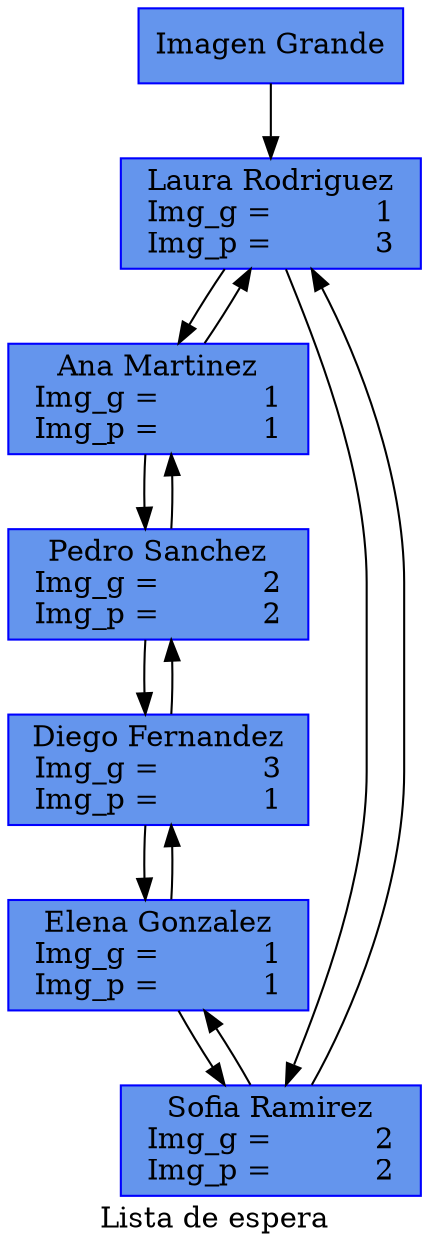  digraph lisat_espera {
 label= "Lista de espera";
     node [shape=box, style=filled, color=blue, fillcolor=cornflowerblue];
     "Node           4 " [label="Laura Rodriguez\n Img_g =           1 \n Img_p =           3 "];
     "Node           4 " -> "Node           5 ";
     "Node           4 " -> "Node           9 ";
     "Node_img           2 " [label="Imagen Grande"];
     "Node_img           2 " -> "Node           4 ";
     "Node           5 " [label="Ana Martinez\n Img_g =           1 \n Img_p =           1 "];
     "Node           5 " -> "Node           6 ";
     "Node           5 " -> "Node           4 ";
     "Node           6 " [label="Pedro Sanchez\n Img_g =           2 \n Img_p =           2 "];
     "Node           6 " -> "Node           7 ";
     "Node           6 " -> "Node           5 ";
     "Node           7 " [label="Diego Fernandez\n Img_g =           3 \n Img_p =           1 "];
     "Node           7 " -> "Node           8 ";
     "Node           7 " -> "Node           6 ";
     "Node           8 " [label="Elena Gonzalez\n Img_g =           1 \n Img_p =           1 "];
     "Node           8 " -> "Node           9 ";
     "Node           8 " -> "Node           7 ";
     "Node           9 " [label="Sofia Ramirez\n Img_g =           2 \n Img_p =           2 "];
     "Node           9 " -> "Node           4 ";
     "Node           9 " -> "Node           8 ";
 }
